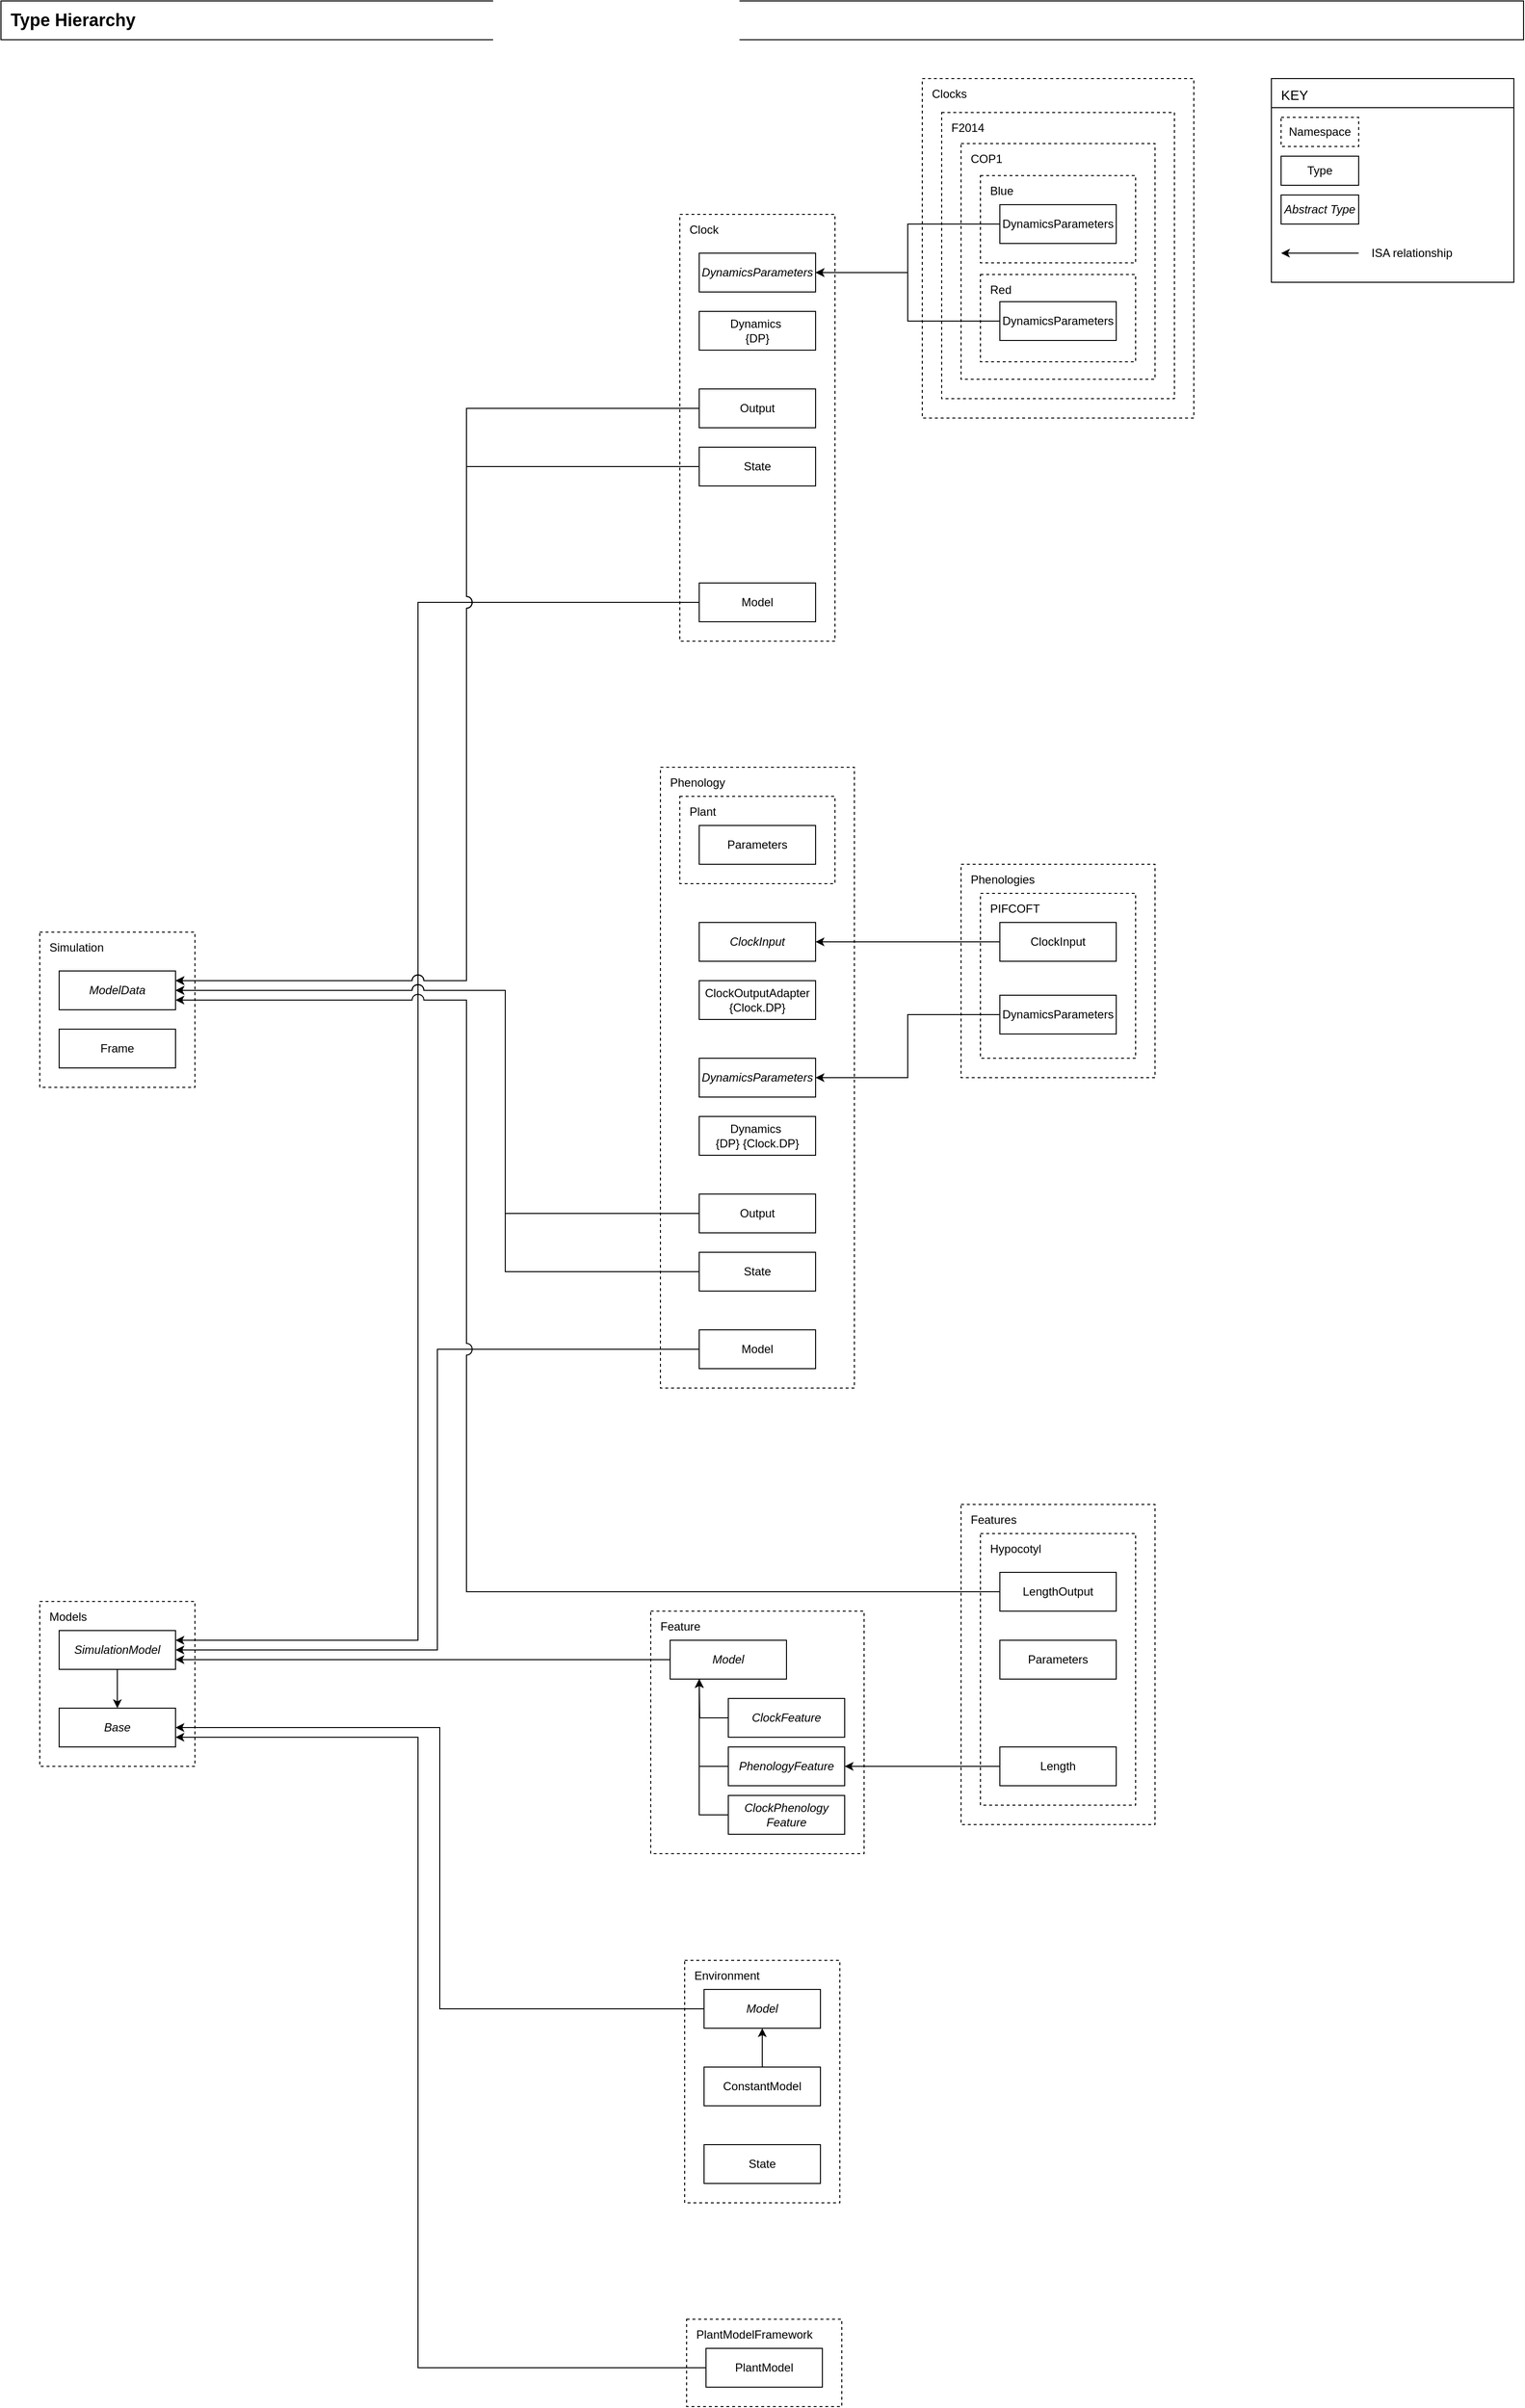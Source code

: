 <mxfile version="24.6.4" type="device">
  <diagram name="Page-1" id="bjfSnWVLij63YYQKXHHs">
    <mxGraphModel dx="1142" dy="-3837" grid="1" gridSize="10" guides="1" tooltips="1" connect="1" arrows="1" fold="1" page="1" pageScale="1" pageWidth="1654" pageHeight="1169" math="0" shadow="0">
      <root>
        <mxCell id="0" />
        <mxCell id="1" parent="0" />
        <mxCell id="tVahYpOn8YYq6diEFmD9-35" value="&lt;span style=&quot;font-size: 18px; font-weight: 700;&quot;&gt;Type Hierarchy&lt;/span&gt;" style="rounded=0;whiteSpace=wrap;html=1;align=left;spacingLeft=8;" parent="1" vertex="1">
          <mxGeometry x="40" y="4720" width="1570" height="40" as="geometry" />
        </mxCell>
        <mxCell id="tVahYpOn8YYq6diEFmD9-1" value="Clocks" style="rounded=0;whiteSpace=wrap;html=1;verticalAlign=top;dashed=1;align=left;spacingLeft=8;spacingBottom=2;spacingRight=4;spacingTop=2;" parent="1" vertex="1">
          <mxGeometry x="990" y="4800" width="280" height="350" as="geometry" />
        </mxCell>
        <mxCell id="tVahYpOn8YYq6diEFmD9-2" value="F2014" style="rounded=0;whiteSpace=wrap;html=1;verticalAlign=top;dashed=1;align=left;spacingLeft=8;spacingBottom=2;spacingRight=4;spacingTop=2;" parent="1" vertex="1">
          <mxGeometry x="1010" y="4835" width="240" height="295" as="geometry" />
        </mxCell>
        <mxCell id="tVahYpOn8YYq6diEFmD9-3" value="COP1" style="rounded=0;whiteSpace=wrap;html=1;verticalAlign=top;dashed=1;align=left;spacingLeft=8;spacingBottom=2;spacingRight=4;spacingTop=2;" parent="1" vertex="1">
          <mxGeometry x="1030" y="4867" width="200" height="243" as="geometry" />
        </mxCell>
        <mxCell id="tVahYpOn8YYq6diEFmD9-6" value="Clock" style="rounded=0;whiteSpace=wrap;html=1;verticalAlign=top;dashed=1;align=left;spacingLeft=8;spacingBottom=2;spacingRight=4;spacingTop=2;" parent="1" vertex="1">
          <mxGeometry x="740" y="4940" width="160" height="440" as="geometry" />
        </mxCell>
        <mxCell id="tVahYpOn8YYq6diEFmD9-8" value="State" style="rounded=0;whiteSpace=wrap;html=1;fontStyle=0" parent="1" vertex="1">
          <mxGeometry x="760" y="5180" width="120" height="40" as="geometry" />
        </mxCell>
        <mxCell id="tVahYpOn8YYq6diEFmD9-10" value="Output" style="rounded=0;whiteSpace=wrap;html=1;fontStyle=0" parent="1" vertex="1">
          <mxGeometry x="760" y="5120" width="120" height="40" as="geometry" />
        </mxCell>
        <mxCell id="tVahYpOn8YYq6diEFmD9-12" value="Model" style="rounded=0;whiteSpace=wrap;html=1;fontStyle=0" parent="1" vertex="1">
          <mxGeometry x="760" y="5320" width="120" height="40" as="geometry" />
        </mxCell>
        <mxCell id="tVahYpOn8YYq6diEFmD9-13" value="DynamicsParameters" style="rounded=0;whiteSpace=wrap;html=1;fontStyle=2" parent="1" vertex="1">
          <mxGeometry x="760" y="4980" width="120" height="40" as="geometry" />
        </mxCell>
        <mxCell id="tVahYpOn8YYq6diEFmD9-14" value="Dynamics&amp;nbsp;&lt;div&gt;{DP}&lt;/div&gt;" style="rounded=0;whiteSpace=wrap;html=1;fontStyle=0" parent="1" vertex="1">
          <mxGeometry x="760" y="5040" width="120" height="40" as="geometry" />
        </mxCell>
        <mxCell id="tVahYpOn8YYq6diEFmD9-15" value="Models" style="rounded=0;whiteSpace=wrap;html=1;verticalAlign=top;dashed=1;align=left;spacingLeft=8;spacingBottom=2;spacingRight=4;spacingTop=2;" parent="1" vertex="1">
          <mxGeometry x="80" y="6370" width="160" height="170" as="geometry" />
        </mxCell>
        <mxCell id="tVahYpOn8YYq6diEFmD9-16" value="Base" style="rounded=0;whiteSpace=wrap;html=1;fontStyle=2" parent="1" vertex="1">
          <mxGeometry x="100" y="6480" width="120" height="40" as="geometry" />
        </mxCell>
        <mxCell id="tVahYpOn8YYq6diEFmD9-17" style="edgeStyle=orthogonalEdgeStyle;rounded=0;orthogonalLoop=1;jettySize=auto;html=1;exitX=0.5;exitY=1;exitDx=0;exitDy=0;entryX=0.5;entryY=0;entryDx=0;entryDy=0;" parent="1" source="tVahYpOn8YYq6diEFmD9-18" target="tVahYpOn8YYq6diEFmD9-16" edge="1">
          <mxGeometry relative="1" as="geometry" />
        </mxCell>
        <mxCell id="tVahYpOn8YYq6diEFmD9-18" value="SimulationModel" style="rounded=0;whiteSpace=wrap;html=1;fontStyle=2" parent="1" vertex="1">
          <mxGeometry x="100" y="6400" width="120" height="40" as="geometry" />
        </mxCell>
        <mxCell id="tVahYpOn8YYq6diEFmD9-19" value="" style="group" parent="1" vertex="1" connectable="0">
          <mxGeometry x="1050" y="5002" width="160" height="90" as="geometry" />
        </mxCell>
        <mxCell id="tVahYpOn8YYq6diEFmD9-20" value="Red" style="rounded=0;whiteSpace=wrap;html=1;verticalAlign=top;dashed=1;align=left;spacingLeft=8;spacingBottom=2;spacingRight=4;spacingTop=2;" parent="tVahYpOn8YYq6diEFmD9-19" vertex="1">
          <mxGeometry width="160" height="90" as="geometry" />
        </mxCell>
        <mxCell id="tVahYpOn8YYq6diEFmD9-21" value="DynamicsParameters" style="rounded=0;whiteSpace=wrap;html=1;fontStyle=0" parent="tVahYpOn8YYq6diEFmD9-19" vertex="1">
          <mxGeometry x="20" y="28" width="120" height="40" as="geometry" />
        </mxCell>
        <mxCell id="tVahYpOn8YYq6diEFmD9-22" value="" style="group" parent="1" vertex="1" connectable="0">
          <mxGeometry x="1050" y="4900" width="160" height="90" as="geometry" />
        </mxCell>
        <mxCell id="tVahYpOn8YYq6diEFmD9-23" value="Blue" style="rounded=0;whiteSpace=wrap;html=1;verticalAlign=top;dashed=1;align=left;spacingLeft=8;spacingBottom=2;spacingRight=4;spacingTop=2;" parent="tVahYpOn8YYq6diEFmD9-22" vertex="1">
          <mxGeometry width="160" height="90" as="geometry" />
        </mxCell>
        <mxCell id="tVahYpOn8YYq6diEFmD9-24" value="DynamicsParameters" style="rounded=0;whiteSpace=wrap;html=1;fontStyle=0" parent="tVahYpOn8YYq6diEFmD9-22" vertex="1">
          <mxGeometry x="20" y="30" width="120" height="40" as="geometry" />
        </mxCell>
        <mxCell id="tVahYpOn8YYq6diEFmD9-25" style="edgeStyle=orthogonalEdgeStyle;rounded=0;orthogonalLoop=1;jettySize=auto;html=1;exitX=0;exitY=0.5;exitDx=0;exitDy=0;entryX=1;entryY=0.5;entryDx=0;entryDy=0;" parent="1" source="tVahYpOn8YYq6diEFmD9-24" target="tVahYpOn8YYq6diEFmD9-13" edge="1">
          <mxGeometry relative="1" as="geometry" />
        </mxCell>
        <mxCell id="tVahYpOn8YYq6diEFmD9-26" style="edgeStyle=orthogonalEdgeStyle;rounded=0;orthogonalLoop=1;jettySize=auto;html=1;exitX=0;exitY=0.5;exitDx=0;exitDy=0;entryX=1;entryY=0.5;entryDx=0;entryDy=0;" parent="1" source="tVahYpOn8YYq6diEFmD9-21" target="tVahYpOn8YYq6diEFmD9-13" edge="1">
          <mxGeometry relative="1" as="geometry" />
        </mxCell>
        <mxCell id="tVahYpOn8YYq6diEFmD9-36" value="Simulation" style="rounded=0;whiteSpace=wrap;html=1;verticalAlign=top;dashed=1;align=left;spacingLeft=8;spacingBottom=2;spacingRight=4;spacingTop=2;" parent="1" vertex="1">
          <mxGeometry x="80" y="5680" width="160" height="160" as="geometry" />
        </mxCell>
        <mxCell id="tVahYpOn8YYq6diEFmD9-37" value="Frame" style="rounded=0;whiteSpace=wrap;html=1;fontStyle=0" parent="1" vertex="1">
          <mxGeometry x="100" y="5780" width="120" height="40" as="geometry" />
        </mxCell>
        <mxCell id="tVahYpOn8YYq6diEFmD9-38" value="PlantModelFramework" style="rounded=0;whiteSpace=wrap;html=1;verticalAlign=top;dashed=1;align=left;spacingLeft=8;spacingBottom=2;spacingRight=4;spacingTop=2;" parent="1" vertex="1">
          <mxGeometry x="747" y="7110" width="160" height="90" as="geometry" />
        </mxCell>
        <mxCell id="tVahYpOn8YYq6diEFmD9-39" style="edgeStyle=orthogonalEdgeStyle;rounded=0;orthogonalLoop=1;jettySize=auto;html=1;exitX=0;exitY=0.5;exitDx=0;exitDy=0;entryX=1;entryY=0.75;entryDx=0;entryDy=0;" parent="1" source="tVahYpOn8YYq6diEFmD9-40" target="tVahYpOn8YYq6diEFmD9-16" edge="1">
          <mxGeometry relative="1" as="geometry">
            <mxPoint x="649" y="7170" as="targetPoint" />
            <Array as="points">
              <mxPoint x="470" y="7160" />
              <mxPoint x="470" y="6510" />
            </Array>
          </mxGeometry>
        </mxCell>
        <mxCell id="tVahYpOn8YYq6diEFmD9-40" value="PlantModel" style="rounded=0;whiteSpace=wrap;html=1;fontStyle=0" parent="1" vertex="1">
          <mxGeometry x="767" y="7140" width="120" height="40" as="geometry" />
        </mxCell>
        <mxCell id="tVahYpOn8YYq6diEFmD9-49" value="Environment" style="rounded=0;whiteSpace=wrap;html=1;verticalAlign=top;dashed=1;align=left;spacingLeft=8;spacingBottom=2;spacingRight=4;spacingTop=2;" parent="1" vertex="1">
          <mxGeometry x="745" y="6740" width="160" height="250" as="geometry" />
        </mxCell>
        <mxCell id="tVahYpOn8YYq6diEFmD9-50" style="edgeStyle=orthogonalEdgeStyle;rounded=0;orthogonalLoop=1;jettySize=auto;html=1;exitX=0;exitY=0.5;exitDx=0;exitDy=0;entryX=1;entryY=0.5;entryDx=0;entryDy=0;" parent="1" source="tVahYpOn8YYq6diEFmD9-51" target="tVahYpOn8YYq6diEFmD9-16" edge="1">
          <mxGeometry relative="1" as="geometry" />
        </mxCell>
        <mxCell id="tVahYpOn8YYq6diEFmD9-51" value="Model" style="rounded=0;whiteSpace=wrap;html=1;fontStyle=2" parent="1" vertex="1">
          <mxGeometry x="765" y="6770" width="120" height="40" as="geometry" />
        </mxCell>
        <mxCell id="tVahYpOn8YYq6diEFmD9-52" style="edgeStyle=orthogonalEdgeStyle;rounded=0;orthogonalLoop=1;jettySize=auto;html=1;exitX=0.5;exitY=0;exitDx=0;exitDy=0;entryX=0.5;entryY=1;entryDx=0;entryDy=0;" parent="1" source="tVahYpOn8YYq6diEFmD9-53" target="tVahYpOn8YYq6diEFmD9-51" edge="1">
          <mxGeometry relative="1" as="geometry" />
        </mxCell>
        <mxCell id="tVahYpOn8YYq6diEFmD9-53" value="ConstantModel" style="rounded=0;whiteSpace=wrap;html=1;fontStyle=0" parent="1" vertex="1">
          <mxGeometry x="765" y="6850" width="120" height="40" as="geometry" />
        </mxCell>
        <mxCell id="tVahYpOn8YYq6diEFmD9-54" value="State" style="rounded=0;whiteSpace=wrap;html=1;fontStyle=0" parent="1" vertex="1">
          <mxGeometry x="765" y="6930" width="120" height="40" as="geometry" />
        </mxCell>
        <mxCell id="tVahYpOn8YYq6diEFmD9-58" value="Phenology" style="rounded=0;whiteSpace=wrap;html=1;verticalAlign=top;dashed=1;align=left;spacingLeft=8;spacingBottom=2;spacingRight=4;spacingTop=2;" parent="1" vertex="1">
          <mxGeometry x="720" y="5510" width="200" height="640" as="geometry" />
        </mxCell>
        <mxCell id="tVahYpOn8YYq6diEFmD9-60" value="State" style="rounded=0;whiteSpace=wrap;html=1;fontStyle=0" parent="1" vertex="1">
          <mxGeometry x="760" y="6010" width="120" height="40" as="geometry" />
        </mxCell>
        <mxCell id="tVahYpOn8YYq6diEFmD9-62" value="Output" style="rounded=0;whiteSpace=wrap;html=1;fontStyle=0" parent="1" vertex="1">
          <mxGeometry x="760" y="5950" width="120" height="40" as="geometry" />
        </mxCell>
        <mxCell id="tVahYpOn8YYq6diEFmD9-63" style="edgeStyle=orthogonalEdgeStyle;rounded=0;orthogonalLoop=1;jettySize=auto;html=1;exitX=0;exitY=0.5;exitDx=0;exitDy=0;entryX=1;entryY=0.5;entryDx=0;entryDy=0;" parent="1" source="tVahYpOn8YYq6diEFmD9-64" target="tVahYpOn8YYq6diEFmD9-18" edge="1">
          <mxGeometry relative="1" as="geometry" />
        </mxCell>
        <mxCell id="tVahYpOn8YYq6diEFmD9-64" value="Model" style="rounded=0;whiteSpace=wrap;html=1;fontStyle=0" parent="1" vertex="1">
          <mxGeometry x="760" y="6090" width="120" height="40" as="geometry" />
        </mxCell>
        <mxCell id="tVahYpOn8YYq6diEFmD9-65" value="ClockInput" style="rounded=0;whiteSpace=wrap;html=1;fontStyle=2" parent="1" vertex="1">
          <mxGeometry x="760" y="5670" width="120" height="40" as="geometry" />
        </mxCell>
        <mxCell id="tVahYpOn8YYq6diEFmD9-66" value="ClockOutputAdapter {Clock.DP}" style="rounded=0;whiteSpace=wrap;html=1;fontStyle=0" parent="1" vertex="1">
          <mxGeometry x="760" y="5730" width="120" height="40" as="geometry" />
        </mxCell>
        <mxCell id="tVahYpOn8YYq6diEFmD9-71" value="Plant" style="rounded=0;whiteSpace=wrap;html=1;verticalAlign=top;dashed=1;align=left;spacingLeft=8;spacingBottom=2;spacingRight=4;spacingTop=2;" parent="1" vertex="1">
          <mxGeometry x="740" y="5540" width="160" height="90" as="geometry" />
        </mxCell>
        <mxCell id="tVahYpOn8YYq6diEFmD9-72" value="Parameters" style="rounded=0;whiteSpace=wrap;html=1;fontStyle=0" parent="1" vertex="1">
          <mxGeometry x="760" y="5570" width="120" height="40" as="geometry" />
        </mxCell>
        <mxCell id="tVahYpOn8YYq6diEFmD9-73" value="DynamicsParameters" style="rounded=0;whiteSpace=wrap;html=1;fontStyle=2" parent="1" vertex="1">
          <mxGeometry x="760" y="5810" width="120" height="40" as="geometry" />
        </mxCell>
        <mxCell id="tVahYpOn8YYq6diEFmD9-74" value="Dynamics&amp;nbsp;&lt;div&gt;{DP} {Clock.DP}&lt;/div&gt;" style="rounded=0;whiteSpace=wrap;html=1;fontStyle=0" parent="1" vertex="1">
          <mxGeometry x="760" y="5870" width="120" height="40" as="geometry" />
        </mxCell>
        <mxCell id="tVahYpOn8YYq6diEFmD9-75" value="Phenologies" style="rounded=0;whiteSpace=wrap;html=1;verticalAlign=top;dashed=1;align=left;spacingLeft=8;spacingBottom=2;spacingRight=4;spacingTop=2;" parent="1" vertex="1">
          <mxGeometry x="1030" y="5610" width="200" height="220" as="geometry" />
        </mxCell>
        <mxCell id="tVahYpOn8YYq6diEFmD9-82" value="Features" style="rounded=0;whiteSpace=wrap;html=1;verticalAlign=top;dashed=1;align=left;spacingLeft=8;spacingBottom=2;spacingRight=4;spacingTop=2;" parent="1" vertex="1">
          <mxGeometry x="1030" y="6270" width="200" height="330" as="geometry" />
        </mxCell>
        <mxCell id="tVahYpOn8YYq6diEFmD9-83" value="Hypocotyl" style="rounded=0;whiteSpace=wrap;html=1;verticalAlign=top;dashed=1;align=left;spacingLeft=8;spacingBottom=2;spacingRight=4;spacingTop=2;" parent="1" vertex="1">
          <mxGeometry x="1050" y="6300" width="160" height="280" as="geometry" />
        </mxCell>
        <mxCell id="tVahYpOn8YYq6diEFmD9-86" value="Feature" style="rounded=0;whiteSpace=wrap;html=1;verticalAlign=top;dashed=1;align=left;spacingLeft=8;spacingBottom=2;spacingRight=4;spacingTop=2;" parent="1" vertex="1">
          <mxGeometry x="710" y="6380" width="220" height="250" as="geometry" />
        </mxCell>
        <mxCell id="tVahYpOn8YYq6diEFmD9-87" value="Model" style="rounded=0;whiteSpace=wrap;html=1;fontStyle=2" parent="1" vertex="1">
          <mxGeometry x="730" y="6410" width="120" height="40" as="geometry" />
        </mxCell>
        <mxCell id="tVahYpOn8YYq6diEFmD9-92" style="edgeStyle=orthogonalEdgeStyle;rounded=0;orthogonalLoop=1;jettySize=auto;html=1;exitX=0;exitY=0.5;exitDx=0;exitDy=0;entryX=1;entryY=0.75;entryDx=0;entryDy=0;" parent="1" source="tVahYpOn8YYq6diEFmD9-87" target="tVahYpOn8YYq6diEFmD9-18" edge="1">
          <mxGeometry relative="1" as="geometry">
            <mxPoint x="607" y="6540" as="targetPoint" />
          </mxGeometry>
        </mxCell>
        <mxCell id="tVahYpOn8YYq6diEFmD9-93" style="edgeStyle=orthogonalEdgeStyle;rounded=0;orthogonalLoop=1;jettySize=auto;html=1;exitX=0;exitY=0.5;exitDx=0;exitDy=0;" parent="1" source="tVahYpOn8YYq6diEFmD9-94" edge="1">
          <mxGeometry relative="1" as="geometry">
            <mxPoint x="760" y="6450" as="targetPoint" />
          </mxGeometry>
        </mxCell>
        <mxCell id="tVahYpOn8YYq6diEFmD9-94" value="ClockFeature" style="rounded=0;whiteSpace=wrap;html=1;fontStyle=2" parent="1" vertex="1">
          <mxGeometry x="790" y="6470" width="120" height="40" as="geometry" />
        </mxCell>
        <mxCell id="tVahYpOn8YYq6diEFmD9-95" style="edgeStyle=orthogonalEdgeStyle;rounded=0;orthogonalLoop=1;jettySize=auto;html=1;exitX=0;exitY=0.5;exitDx=0;exitDy=0;entryX=0.25;entryY=1;entryDx=0;entryDy=0;" parent="1" source="tVahYpOn8YYq6diEFmD9-96" target="tVahYpOn8YYq6diEFmD9-87" edge="1">
          <mxGeometry relative="1" as="geometry" />
        </mxCell>
        <mxCell id="tVahYpOn8YYq6diEFmD9-96" value="PhenologyFeature" style="rounded=0;whiteSpace=wrap;html=1;fontStyle=2" parent="1" vertex="1">
          <mxGeometry x="790" y="6520" width="120" height="40" as="geometry" />
        </mxCell>
        <mxCell id="tVahYpOn8YYq6diEFmD9-97" style="edgeStyle=orthogonalEdgeStyle;rounded=0;orthogonalLoop=1;jettySize=auto;html=1;exitX=0;exitY=0.5;exitDx=0;exitDy=0;entryX=0.25;entryY=1;entryDx=0;entryDy=0;" parent="1" source="tVahYpOn8YYq6diEFmD9-98" target="tVahYpOn8YYq6diEFmD9-87" edge="1">
          <mxGeometry relative="1" as="geometry" />
        </mxCell>
        <mxCell id="tVahYpOn8YYq6diEFmD9-98" value="ClockPhenology&lt;div&gt;Feature&lt;/div&gt;" style="rounded=0;whiteSpace=wrap;html=1;fontStyle=2" parent="1" vertex="1">
          <mxGeometry x="790" y="6570" width="120" height="40" as="geometry" />
        </mxCell>
        <mxCell id="tVahYpOn8YYq6diEFmD9-99" value="Parameters" style="rounded=0;whiteSpace=wrap;html=1;fontStyle=0" parent="1" vertex="1">
          <mxGeometry x="1070" y="6410" width="120" height="40" as="geometry" />
        </mxCell>
        <mxCell id="tVahYpOn8YYq6diEFmD9-101" value="LengthOutput" style="rounded=0;whiteSpace=wrap;html=1;fontStyle=0" parent="1" vertex="1">
          <mxGeometry x="1070" y="6340" width="120" height="40" as="geometry" />
        </mxCell>
        <mxCell id="tVahYpOn8YYq6diEFmD9-102" style="edgeStyle=orthogonalEdgeStyle;rounded=0;orthogonalLoop=1;jettySize=auto;html=1;exitX=0;exitY=0.5;exitDx=0;exitDy=0;entryX=1;entryY=0.5;entryDx=0;entryDy=0;" parent="1" source="tVahYpOn8YYq6diEFmD9-103" target="tVahYpOn8YYq6diEFmD9-96" edge="1">
          <mxGeometry relative="1" as="geometry" />
        </mxCell>
        <mxCell id="tVahYpOn8YYq6diEFmD9-103" value="Length" style="rounded=0;whiteSpace=wrap;html=1;fontStyle=0" parent="1" vertex="1">
          <mxGeometry x="1070" y="6520" width="120" height="40" as="geometry" />
        </mxCell>
        <mxCell id="tVahYpOn8YYq6diEFmD9-104" value="ModelData" style="rounded=0;whiteSpace=wrap;html=1;fontStyle=2" parent="1" vertex="1">
          <mxGeometry x="100" y="5720" width="120" height="40" as="geometry" />
        </mxCell>
        <mxCell id="tVahYpOn8YYq6diEFmD9-11" style="edgeStyle=orthogonalEdgeStyle;rounded=0;orthogonalLoop=1;jettySize=auto;html=1;exitX=0;exitY=0.5;exitDx=0;exitDy=0;entryX=1;entryY=0.25;entryDx=0;entryDy=0;" parent="1" source="tVahYpOn8YYq6diEFmD9-12" target="tVahYpOn8YYq6diEFmD9-18" edge="1">
          <mxGeometry relative="1" as="geometry">
            <Array as="points">
              <mxPoint x="470" y="5340" />
              <mxPoint x="470" y="6410" />
            </Array>
          </mxGeometry>
        </mxCell>
        <mxCell id="tVahYpOn8YYq6diEFmD9-77" value="PIFCOFT" style="rounded=0;whiteSpace=wrap;html=1;verticalAlign=top;dashed=1;align=left;spacingLeft=8;spacingBottom=2;spacingRight=4;spacingTop=2;" parent="1" vertex="1">
          <mxGeometry x="1050" y="5640" width="160" height="170" as="geometry" />
        </mxCell>
        <mxCell id="tVahYpOn8YYq6diEFmD9-78" value="ClockInput" style="rounded=0;whiteSpace=wrap;html=1;fontStyle=0" parent="1" vertex="1">
          <mxGeometry x="1070" y="5670" width="120" height="40" as="geometry" />
        </mxCell>
        <mxCell id="tVahYpOn8YYq6diEFmD9-79" value="DynamicsParameters" style="rounded=0;whiteSpace=wrap;html=1;fontStyle=0" parent="1" vertex="1">
          <mxGeometry x="1070" y="5745" width="120" height="40" as="geometry" />
        </mxCell>
        <mxCell id="tVahYpOn8YYq6diEFmD9-80" style="edgeStyle=orthogonalEdgeStyle;rounded=0;orthogonalLoop=1;jettySize=auto;html=1;exitX=0;exitY=0.5;exitDx=0;exitDy=0;entryX=1;entryY=0.5;entryDx=0;entryDy=0;" parent="1" source="tVahYpOn8YYq6diEFmD9-78" target="tVahYpOn8YYq6diEFmD9-65" edge="1">
          <mxGeometry relative="1" as="geometry" />
        </mxCell>
        <mxCell id="tVahYpOn8YYq6diEFmD9-81" style="edgeStyle=orthogonalEdgeStyle;rounded=0;orthogonalLoop=1;jettySize=auto;html=1;exitX=0;exitY=0.5;exitDx=0;exitDy=0;entryX=1;entryY=0.5;entryDx=0;entryDy=0;" parent="1" source="tVahYpOn8YYq6diEFmD9-79" target="tVahYpOn8YYq6diEFmD9-73" edge="1">
          <mxGeometry relative="1" as="geometry" />
        </mxCell>
        <mxCell id="tVahYpOn8YYq6diEFmD9-106" value="" style="group" parent="1" vertex="1" connectable="0">
          <mxGeometry x="1350" y="4800" width="250" height="210" as="geometry" />
        </mxCell>
        <mxCell id="tVahYpOn8YYq6diEFmD9-28" value="KEY" style="rounded=0;whiteSpace=wrap;html=1;fontSize=14;verticalAlign=top;align=left;spacingLeft=8;spacingTop=2;spacingBottom=2;spacingRight=8;" parent="tVahYpOn8YYq6diEFmD9-106" vertex="1">
          <mxGeometry width="250" height="30" as="geometry" />
        </mxCell>
        <mxCell id="tVahYpOn8YYq6diEFmD9-29" value="" style="rounded=0;whiteSpace=wrap;html=1;" parent="tVahYpOn8YYq6diEFmD9-106" vertex="1">
          <mxGeometry y="30" width="250" height="180" as="geometry" />
        </mxCell>
        <mxCell id="tVahYpOn8YYq6diEFmD9-30" value="Type" style="rounded=0;whiteSpace=wrap;html=1;fontStyle=0" parent="tVahYpOn8YYq6diEFmD9-106" vertex="1">
          <mxGeometry x="10" y="80" width="80" height="30" as="geometry" />
        </mxCell>
        <mxCell id="tVahYpOn8YYq6diEFmD9-31" value="Abstract Type" style="rounded=0;whiteSpace=wrap;html=1;fontStyle=2" parent="tVahYpOn8YYq6diEFmD9-106" vertex="1">
          <mxGeometry x="10" y="120" width="80" height="30" as="geometry" />
        </mxCell>
        <mxCell id="tVahYpOn8YYq6diEFmD9-32" value="" style="endArrow=none;html=1;rounded=0;endFill=0;startArrow=classic;startFill=1;" parent="tVahYpOn8YYq6diEFmD9-106" edge="1">
          <mxGeometry width="50" height="50" relative="1" as="geometry">
            <mxPoint x="10" y="180" as="sourcePoint" />
            <mxPoint x="90" y="180" as="targetPoint" />
          </mxGeometry>
        </mxCell>
        <mxCell id="tVahYpOn8YYq6diEFmD9-33" value="ISA relationship" style="text;html=1;align=center;verticalAlign=middle;whiteSpace=wrap;rounded=0;" parent="tVahYpOn8YYq6diEFmD9-106" vertex="1">
          <mxGeometry x="100" y="170" width="90" height="20" as="geometry" />
        </mxCell>
        <mxCell id="tVahYpOn8YYq6diEFmD9-105" value="Namespace" style="rounded=0;whiteSpace=wrap;html=1;fontStyle=0;dashed=1;" parent="tVahYpOn8YYq6diEFmD9-106" vertex="1">
          <mxGeometry x="10" y="40" width="80" height="30" as="geometry" />
        </mxCell>
        <mxCell id="tVahYpOn8YYq6diEFmD9-100" style="edgeStyle=orthogonalEdgeStyle;rounded=0;orthogonalLoop=1;jettySize=auto;html=1;exitX=0;exitY=0.5;exitDx=0;exitDy=0;entryX=1;entryY=0.75;entryDx=0;entryDy=0;jumpStyle=arc;jumpSize=12;" parent="1" source="tVahYpOn8YYq6diEFmD9-101" target="tVahYpOn8YYq6diEFmD9-104" edge="1">
          <mxGeometry relative="1" as="geometry">
            <mxPoint x="310" y="5770" as="targetPoint" />
            <Array as="points">
              <mxPoint x="520" y="6360" />
              <mxPoint x="520" y="5750" />
            </Array>
          </mxGeometry>
        </mxCell>
        <mxCell id="tVahYpOn8YYq6diEFmD9-9" style="edgeStyle=orthogonalEdgeStyle;rounded=0;orthogonalLoop=1;jettySize=auto;html=1;exitX=0;exitY=0.5;exitDx=0;exitDy=0;entryX=1;entryY=0.25;entryDx=0;entryDy=0;jumpStyle=arc;jumpSize=12;" parent="1" source="tVahYpOn8YYq6diEFmD9-10" target="tVahYpOn8YYq6diEFmD9-104" edge="1">
          <mxGeometry relative="1" as="geometry">
            <Array as="points">
              <mxPoint x="520" y="5140" />
              <mxPoint x="520" y="5730" />
            </Array>
          </mxGeometry>
        </mxCell>
        <mxCell id="tVahYpOn8YYq6diEFmD9-7" style="edgeStyle=orthogonalEdgeStyle;rounded=0;orthogonalLoop=1;jettySize=auto;html=1;exitX=0;exitY=0.5;exitDx=0;exitDy=0;entryX=1;entryY=0.25;entryDx=0;entryDy=0;jumpStyle=arc;jumpSize=12;" parent="1" source="tVahYpOn8YYq6diEFmD9-8" target="tVahYpOn8YYq6diEFmD9-104" edge="1">
          <mxGeometry relative="1" as="geometry">
            <Array as="points">
              <mxPoint x="520" y="5200" />
              <mxPoint x="520" y="5730" />
            </Array>
          </mxGeometry>
        </mxCell>
        <mxCell id="tVahYpOn8YYq6diEFmD9-61" style="edgeStyle=orthogonalEdgeStyle;rounded=0;orthogonalLoop=1;jettySize=auto;html=1;exitX=0;exitY=0.5;exitDx=0;exitDy=0;entryX=1;entryY=0.5;entryDx=0;entryDy=0;jumpStyle=arc;jumpSize=12;" parent="1" source="tVahYpOn8YYq6diEFmD9-62" target="tVahYpOn8YYq6diEFmD9-104" edge="1">
          <mxGeometry relative="1" as="geometry">
            <Array as="points">
              <mxPoint x="560" y="5970" />
              <mxPoint x="560" y="5740" />
            </Array>
          </mxGeometry>
        </mxCell>
        <mxCell id="tVahYpOn8YYq6diEFmD9-59" style="edgeStyle=orthogonalEdgeStyle;rounded=0;orthogonalLoop=1;jettySize=auto;html=1;exitX=0;exitY=0.5;exitDx=0;exitDy=0;entryX=1;entryY=0.5;entryDx=0;entryDy=0;jumpStyle=arc;jumpSize=12;" parent="1" source="tVahYpOn8YYq6diEFmD9-60" target="tVahYpOn8YYq6diEFmD9-104" edge="1">
          <mxGeometry relative="1" as="geometry">
            <Array as="points">
              <mxPoint x="560" y="6030" />
              <mxPoint x="560" y="5740" />
            </Array>
          </mxGeometry>
        </mxCell>
      </root>
    </mxGraphModel>
  </diagram>
</mxfile>
